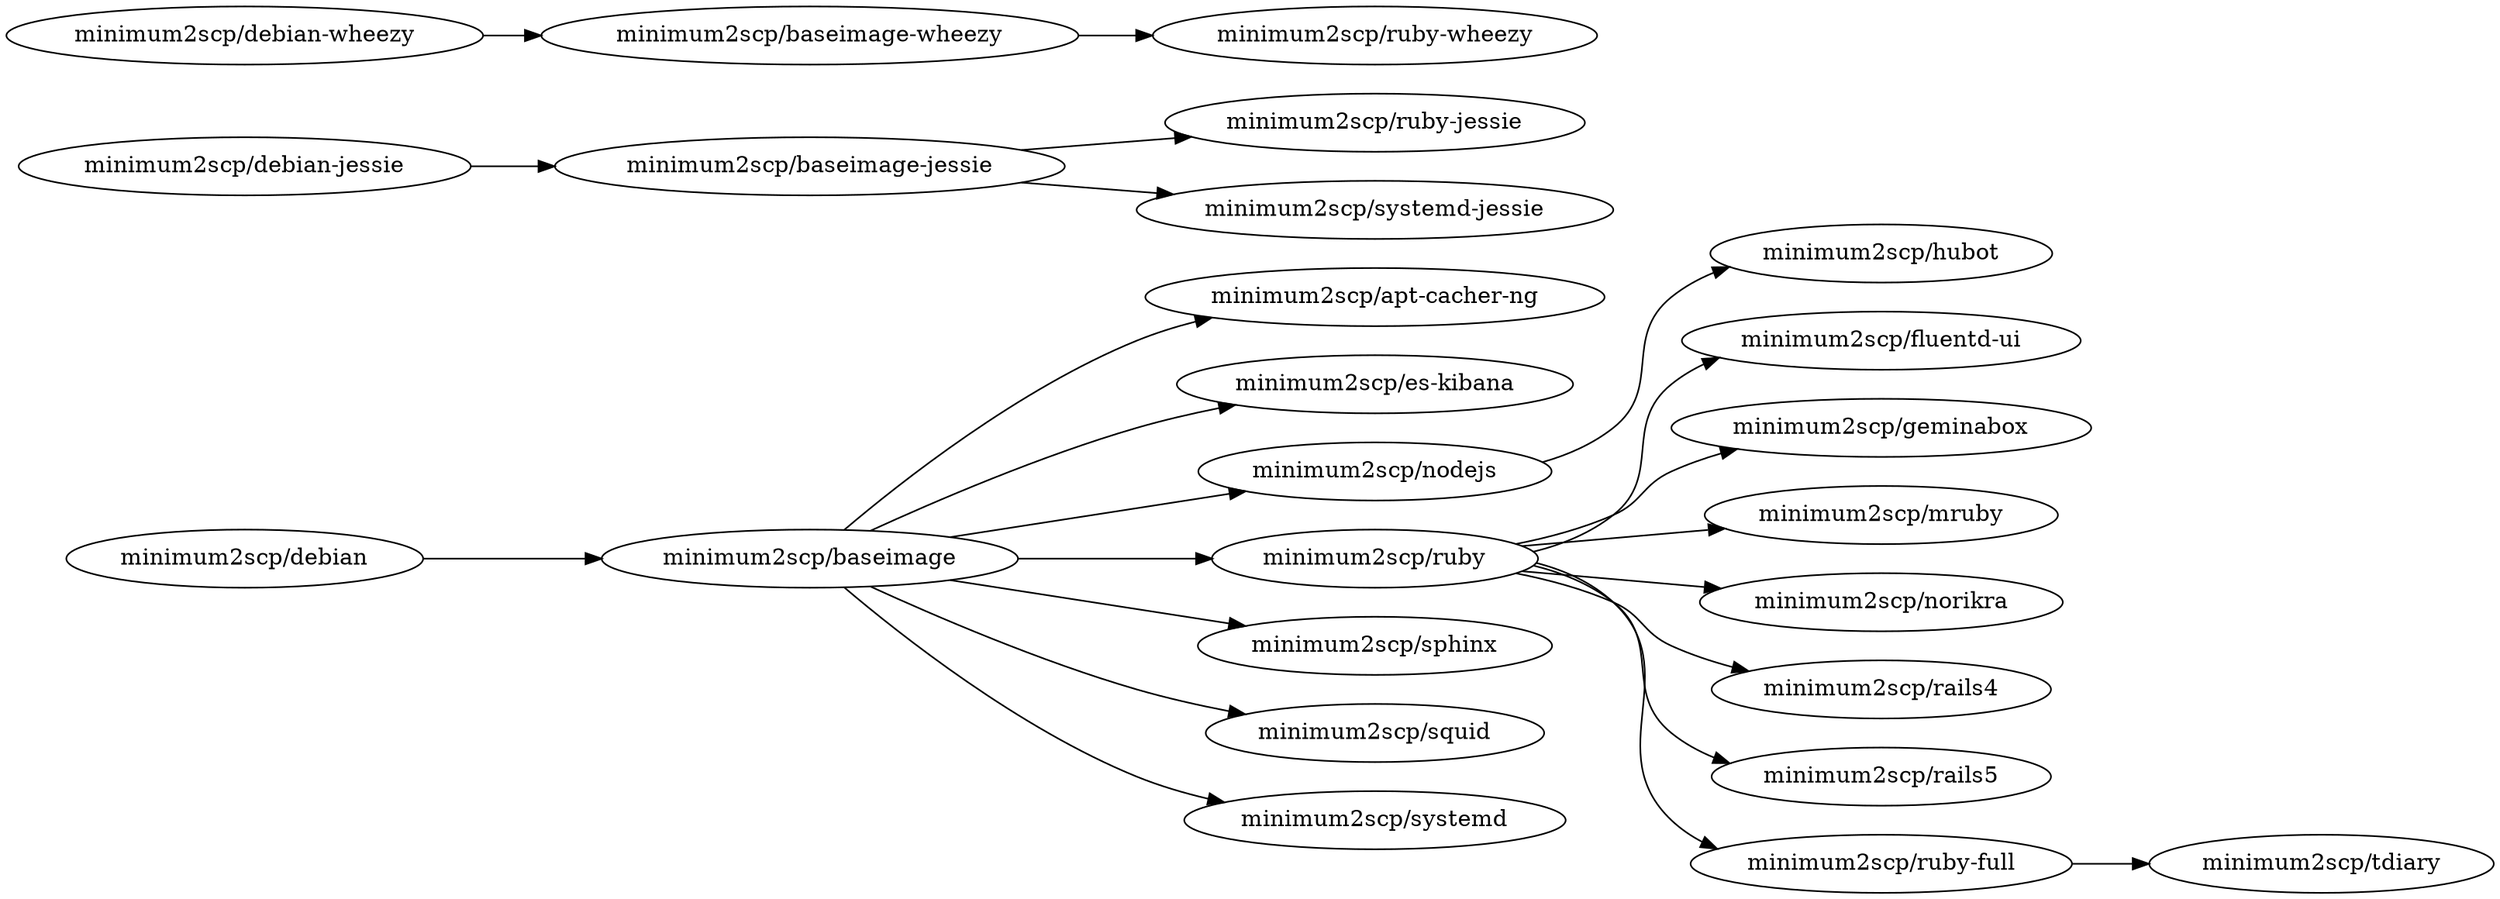 digraph deps {
  graph        [rankdir = "LR"];
  ratio = auto;


  acng              [label = "minimum2scp/apt-cacher-ng"];
  baseimage         [label = "minimum2scp/baseimage"];
  baseimage_jessie  [label = "minimum2scp/baseimage-jessie"];
  baseimage_wheezy  [label = "minimum2scp/baseimage-wheezy"];
  debian            [label = "minimum2scp/debian"];
  debian_jessie     [label = "minimum2scp/debian-jessie"];
  debian_wheezy     [label = "minimum2scp/debian-wheezy"];
  es_kibana         [label = "minimum2scp/es-kibana"];
  fluentd_ui        [label = "minimum2scp/fluentd-ui"];
  geminabox         [label = "minimum2scp/geminabox"];
  hubot             [label = "minimum2scp/hubot"];
  mruby             [label = "minimum2scp/mruby"];
  nodejs            [label = "minimum2scp/nodejs"];
  norikra           [label = "minimum2scp/norikra"];
  rails4            [label = "minimum2scp/rails4"];
  rails5            [label = "minimum2scp/rails5"];
  ruby              [label = "minimum2scp/ruby"];
  ruby_full         [label = "minimum2scp/ruby-full"];
  ruby_jessie       [label = "minimum2scp/ruby-jessie"];
  ruby_wheezy       [label = "minimum2scp/ruby-wheezy"];
  sphinx            [label = "minimum2scp/sphinx"];
  squid             [label = "minimum2scp/squid"];
  systemd           [label = "minimum2scp/systemd"];
  systemd_jessie    [label = "minimum2scp/systemd-jessie"];
  tdiary            [label = "minimum2scp/tdiary"];

  debian    -> baseimage;
  baseimage -> {acng, es_kibana, nodejs, ruby, sphinx, squid, systemd};
  ruby      -> {fluentd_ui, geminabox, mruby, norikra, rails4, rails5, ruby_full};
  ruby_full -> {tdiary};
  nodejs    -> {hubot};

  debian_jessie    -> baseimage_jessie;
  baseimage_jessie -> {systemd_jessie, ruby_jessie};

  debian_wheezy    -> baseimage_wheezy;
  baseimage_wheezy -> ruby_wheezy;
}
